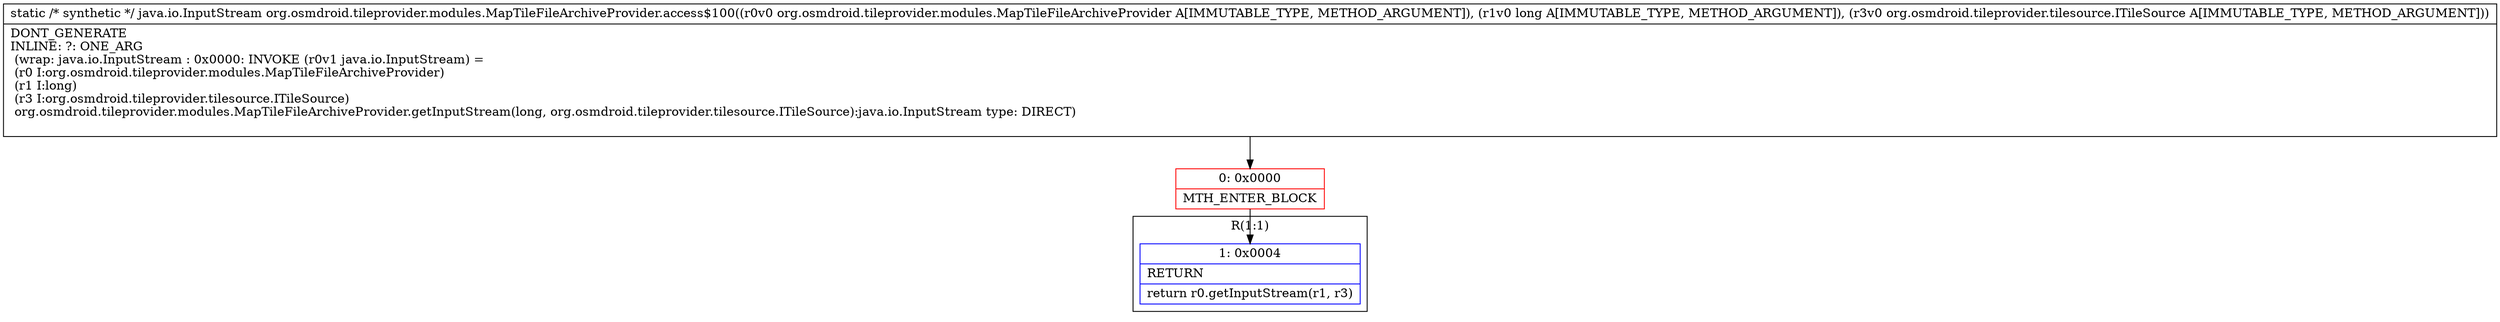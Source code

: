digraph "CFG fororg.osmdroid.tileprovider.modules.MapTileFileArchiveProvider.access$100(Lorg\/osmdroid\/tileprovider\/modules\/MapTileFileArchiveProvider;JLorg\/osmdroid\/tileprovider\/tilesource\/ITileSource;)Ljava\/io\/InputStream;" {
subgraph cluster_Region_1767435999 {
label = "R(1:1)";
node [shape=record,color=blue];
Node_1 [shape=record,label="{1\:\ 0x0004|RETURN\l|return r0.getInputStream(r1, r3)\l}"];
}
Node_0 [shape=record,color=red,label="{0\:\ 0x0000|MTH_ENTER_BLOCK\l}"];
MethodNode[shape=record,label="{static \/* synthetic *\/ java.io.InputStream org.osmdroid.tileprovider.modules.MapTileFileArchiveProvider.access$100((r0v0 org.osmdroid.tileprovider.modules.MapTileFileArchiveProvider A[IMMUTABLE_TYPE, METHOD_ARGUMENT]), (r1v0 long A[IMMUTABLE_TYPE, METHOD_ARGUMENT]), (r3v0 org.osmdroid.tileprovider.tilesource.ITileSource A[IMMUTABLE_TYPE, METHOD_ARGUMENT]))  | DONT_GENERATE\lINLINE: ?: ONE_ARG  \l  (wrap: java.io.InputStream : 0x0000: INVOKE  (r0v1 java.io.InputStream) = \l  (r0 I:org.osmdroid.tileprovider.modules.MapTileFileArchiveProvider)\l  (r1 I:long)\l  (r3 I:org.osmdroid.tileprovider.tilesource.ITileSource)\l org.osmdroid.tileprovider.modules.MapTileFileArchiveProvider.getInputStream(long, org.osmdroid.tileprovider.tilesource.ITileSource):java.io.InputStream type: DIRECT)\l\l}"];
MethodNode -> Node_0;
Node_0 -> Node_1;
}

